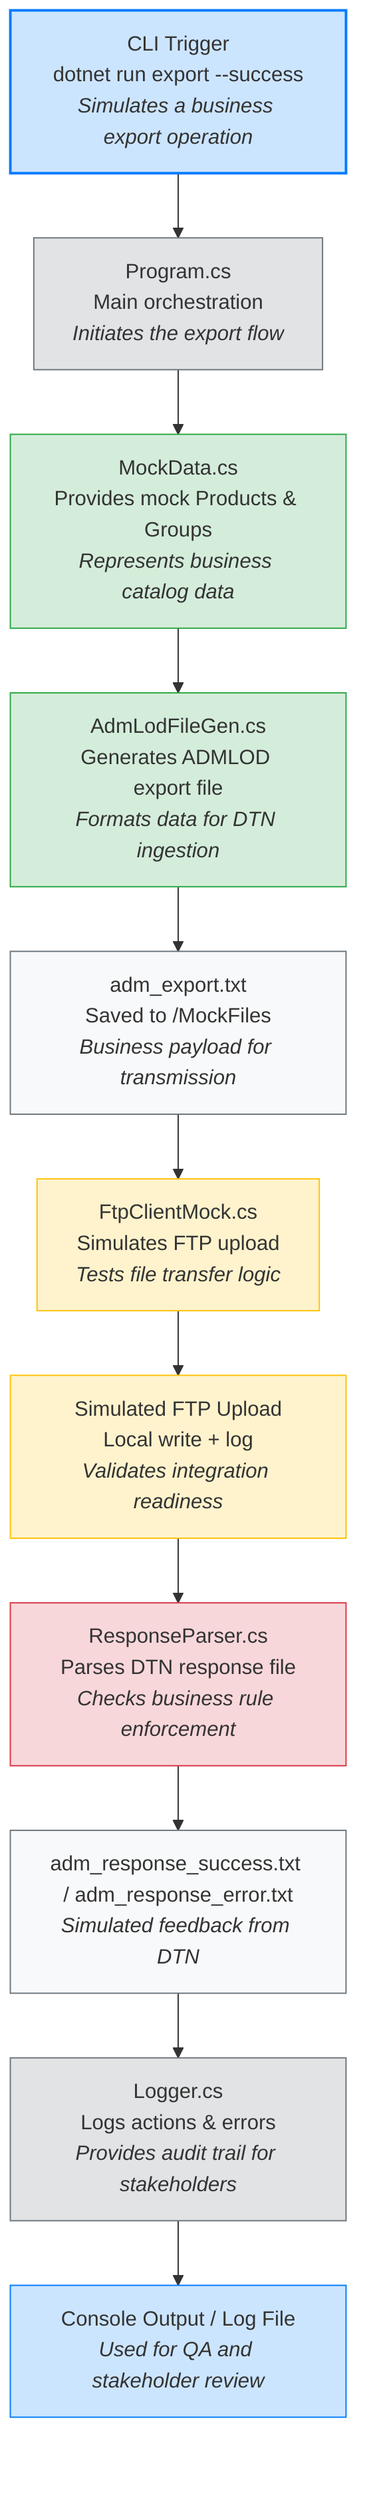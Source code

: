 flowchart TD
    A[CLI Trigger<br/>dotnet run export --success<br/><i>Simulates a business export operation</i>] --> B[Program.cs<br/>Main orchestration<br/><i>Initiates the export flow</i>]
    B --> C[MockData.cs<br/>Provides mock Products & Groups<br/><i>Represents business catalog data</i>]
    C --> D[AdmLodFileGen.cs<br/>Generates ADMLOD export file<br/><i>Formats data for DTN ingestion</i>]
    D --> E[adm_export.txt<br/>Saved to /MockFiles<br/><i>Business payload for transmission</i>]
    E --> F[FtpClientMock.cs<br/>Simulates FTP upload<br/><i>Tests file transfer logic</i>]
    F --> G[Simulated FTP Upload<br/>Local write + log<br/><i>Validates integration readiness</i>]
    G --> H[ResponseParser.cs<br/>Parses DTN response file<br/><i>Checks business rule enforcement</i>]
    H --> I[adm_response_success.txt / adm_response_error.txt<br/><i>Simulated feedback from DTN</i>]
    I --> J[Logger.cs<br/>Logs actions & errors<br/><i>Provides audit trail for stakeholders</i>]
    J --> K[Console Output / Log File<br/><i>Used for QA and stakeholder review</i>]

    style A fill:#cce5ff,stroke:#007bff,stroke-width:2px
    style B fill:#e2e3e5,stroke:#6c757d
    style C fill:#d4edda,stroke:#28a745
    style D fill:#d4edda,stroke:#28a745
    style E fill:#f8f9fa,stroke:#6c757d
    style F fill:#fff3cd,stroke:#ffc107
    style G fill:#fff3cd,stroke:#ffc107
    style H fill:#f8d7da,stroke:#dc3545
    style I fill:#f8f9fa,stroke:#6c757d
    style J fill:#e2e3e5,stroke:#6c757d
    style K fill:#cce5ff,stroke:#007bff